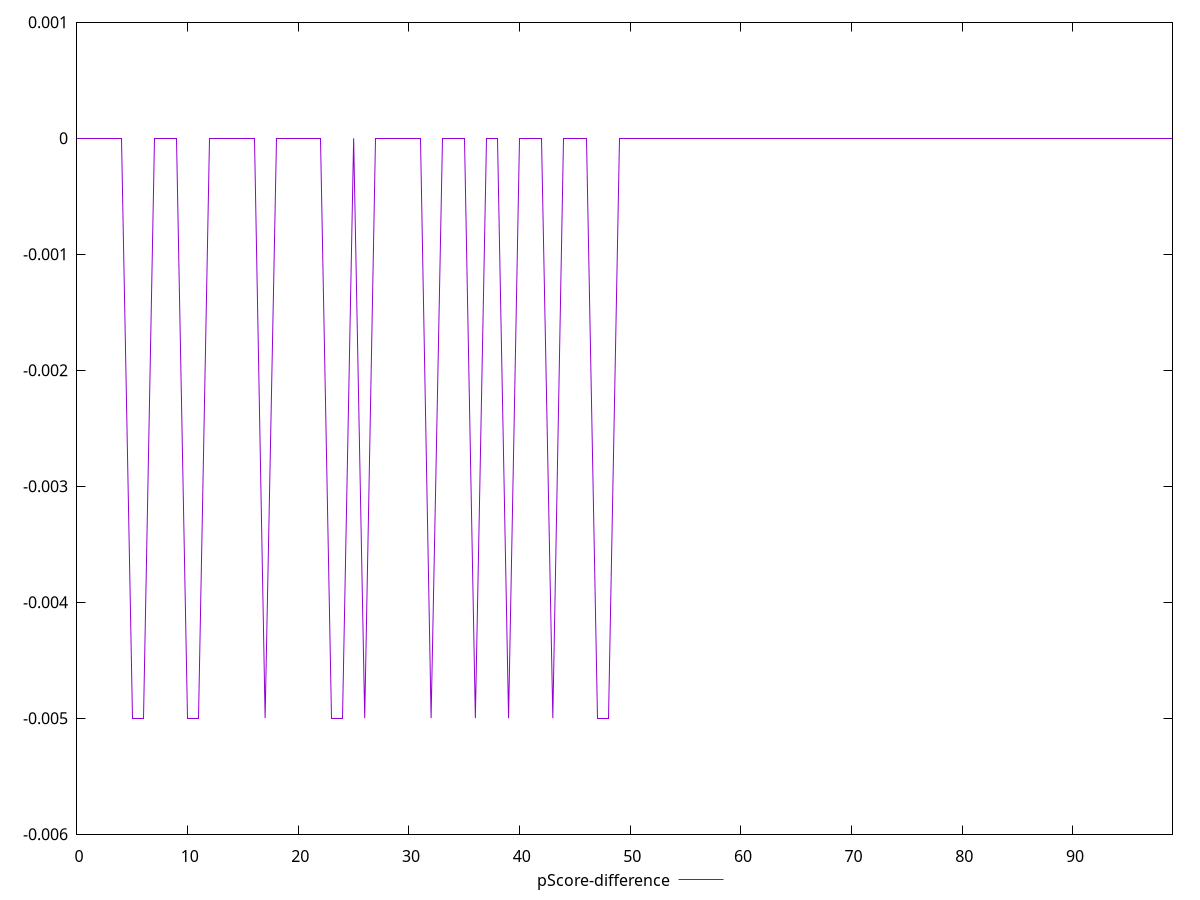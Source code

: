 reset

$pScoreDifference <<EOF
0 0
1 0
2 0
3 0
4 0
5 -0.0050000000000000044
6 -0.0050000000000000044
7 0
8 0
9 0
10 -0.0050000000000000044
11 -0.0050000000000000044
12 0
13 0
14 0
15 0
16 0
17 -0.0050000000000000044
18 0
19 0
20 0
21 0
22 0
23 -0.0050000000000000044
24 -0.0050000000000000044
25 0
26 -0.0050000000000000044
27 0
28 0
29 0
30 0
31 0
32 -0.0050000000000000044
33 0
34 0
35 0
36 -0.0050000000000000044
37 0
38 0
39 -0.0050000000000000044
40 0
41 0
42 0
43 -0.0050000000000000044
44 0
45 0
46 0
47 -0.0050000000000000044
48 -0.0050000000000000044
49 0
50 0
51 0
52 0
53 0
54 0
55 0
56 0
57 0
58 0
59 0
60 0
61 0
62 0
63 0
64 0
65 0
66 0
67 0
68 0
69 0
70 0
71 0
72 0
73 0
74 0
75 0
76 0
77 0
78 0
79 0
80 0
81 0
82 0
83 0
84 0
85 0
86 0
87 0
88 0
89 0
90 0
91 0
92 0
93 0
94 0
95 0
96 0
97 0
98 0
99 0
EOF

set key outside below
set xrange [0:99]
set yrange [-0.0060000000000000045:0.001]
set trange [-0.0060000000000000045:0.001]
set terminal svg size 640, 500 enhanced background rgb 'white'
set output "report_00018_2021-02-10T15-25-16.877Z/unminified-css/samples/pages+cached/pScore-difference/values.svg"

plot $pScoreDifference title "pScore-difference" with line

reset
